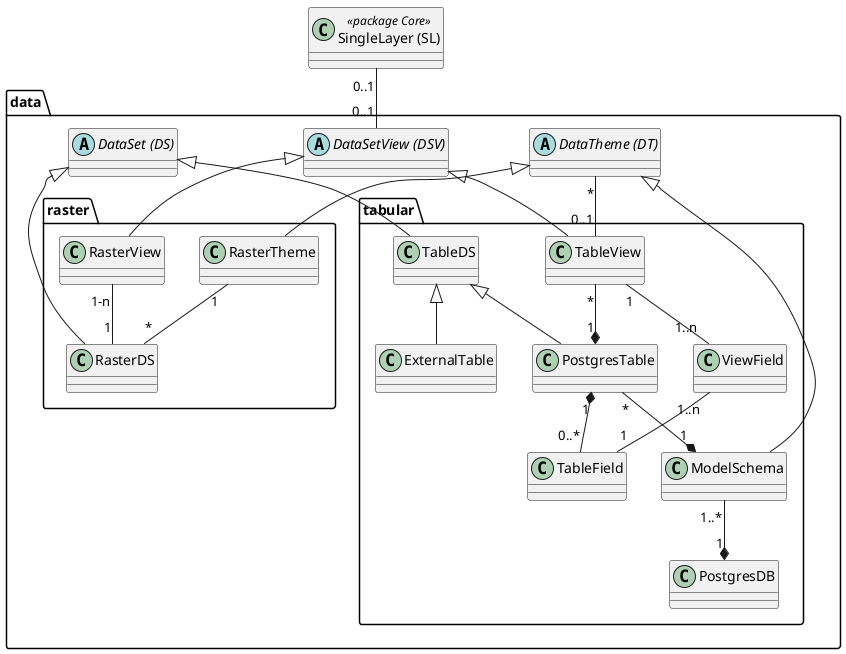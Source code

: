 @startuml
class "SingleLayer (SL)" as sl << package Core >>
package data {
    abstract class "DataSetView (DSV)" as dsv
    abstract class "DataSet (DS)" as ds
    abstract class "DataTheme (DT)" as dt

    package tabular {
        class "TableView" as tv
        class "TableDS" as tds
        class "PostgresTable" as pt
        class "ExternalTable" as et
        class "TableDS" as tds
        class "PostgresDB" as pdb
        class "TableField" as tf
        class "ViewField" as vf
        class "ModelSchema" as ms

        tds <|-- pt
        tds <|-- et

        tv "*" --* "1" pt

        pt "*" --* "1" ms
        pt "1" *-- "0..*" tf

        tv "1" -- "1..n" vf
        vf "1..n" -- "1" tf

        ms "1..*" --* "1" pdb
    }

    package "raster"{
        class "RasterTheme" as rt
        class "RasterView" as rv
        class "RasterDS" as rds

        rt "1" -- "*" rds
        rv "1-n" -- "1" rds
    }
    dt "*" -- "0..1" tv

    dt <|-- ms
    dt <|-- rt

    dsv <|-- rv
    dsv <|-- tv

    ds <|-- rds
    ds <|-- tds
}
sl "0..1" -- "0..1" dsv
@enduml